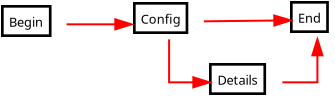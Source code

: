 <?xml version="1.0"?>
<diagram xmlns:dia="http://www.lysator.liu.se/~alla/dia/">
  <diagramdata>
    <attribute name="background">
      <color val="#ffffff"/>
    </attribute>
    <attribute name="paper">
      <composite type="paper">
        <attribute name="name">
          <string>#A4#</string>
        </attribute>
        <attribute name="tmargin">
          <real val="2.82"/>
        </attribute>
        <attribute name="bmargin">
          <real val="2.82"/>
        </attribute>
        <attribute name="lmargin">
          <real val="2.82"/>
        </attribute>
        <attribute name="rmargin">
          <real val="2.82"/>
        </attribute>
        <attribute name="is_portrait">
          <boolean val="true"/>
        </attribute>
        <attribute name="scaling">
          <real val="1"/>
        </attribute>
        <attribute name="fitto">
          <boolean val="false"/>
        </attribute>
      </composite>
    </attribute>
    <attribute name="grid">
      <composite type="grid">
        <attribute name="width_x">
          <real val="1"/>
        </attribute>
        <attribute name="width_y">
          <real val="1"/>
        </attribute>
        <attribute name="visible_x">
          <int val="1"/>
        </attribute>
        <attribute name="visible_y">
          <int val="1"/>
        </attribute>
      </composite>
    </attribute>
    <attribute name="guides">
      <composite type="guides">
        <attribute name="hguides"/>
        <attribute name="vguides"/>
      </composite>
    </attribute>
  </diagramdata>
  <layer name="Background" visible="true">
    <object type="FS - Function" version="0" id="O0">
      <attribute name="obj_pos">
        <point val="-1.25,-0.897"/>
      </attribute>
      <attribute name="obj_bb">
        <rectangle val="-1.3,-0.947;2.012,0.953"/>
      </attribute>
      <attribute name="elem_corner">
        <point val="-1.25,-0.897"/>
      </attribute>
      <attribute name="elem_width">
        <real val="3.212"/>
      </attribute>
      <attribute name="elem_height">
        <real val="1.8"/>
      </attribute>
      <attribute name="text">
        <composite type="text">
          <attribute name="string">
            <string>#Begin#</string>
          </attribute>
          <attribute name="font">
            <font name="Helvetica"/>
          </attribute>
          <attribute name="height">
            <real val="0.8"/>
          </attribute>
          <attribute name="pos">
            <point val="0.356,0.243"/>
          </attribute>
          <attribute name="color">
            <color val="#000000"/>
          </attribute>
          <attribute name="alignment">
            <enum val="1"/>
          </attribute>
        </composite>
      </attribute>
      <attribute name="is_wish">
        <boolean val="false"/>
      </attribute>
      <attribute name="is_user">
        <boolean val="false"/>
      </attribute>
    </object>
    <object type="FS - Function" version="0" id="O1">
      <attribute name="obj_pos">
        <point val="5.35,-1.047"/>
      </attribute>
      <attribute name="obj_bb">
        <rectangle val="5.3,-1.097;8.879,0.803"/>
      </attribute>
      <attribute name="elem_corner">
        <point val="5.35,-1.047"/>
      </attribute>
      <attribute name="elem_width">
        <real val="3.479"/>
      </attribute>
      <attribute name="elem_height">
        <real val="1.8"/>
      </attribute>
      <attribute name="text">
        <composite type="text">
          <attribute name="string">
            <string>#Config#</string>
          </attribute>
          <attribute name="font">
            <font name="Helvetica"/>
          </attribute>
          <attribute name="height">
            <real val="0.8"/>
          </attribute>
          <attribute name="pos">
            <point val="7.089,0.093"/>
          </attribute>
          <attribute name="color">
            <color val="#000000"/>
          </attribute>
          <attribute name="alignment">
            <enum val="1"/>
          </attribute>
        </composite>
      </attribute>
      <attribute name="is_wish">
        <boolean val="false"/>
      </attribute>
      <attribute name="is_user">
        <boolean val="false"/>
      </attribute>
    </object>
    <object type="FS - Function" version="0" id="O2">
      <attribute name="obj_pos">
        <point val="13.2,-1.097"/>
      </attribute>
      <attribute name="obj_bb">
        <rectangle val="13.15,-1.147;15.856,0.753"/>
      </attribute>
      <attribute name="elem_corner">
        <point val="13.2,-1.097"/>
      </attribute>
      <attribute name="elem_width">
        <real val="2.606"/>
      </attribute>
      <attribute name="elem_height">
        <real val="1.8"/>
      </attribute>
      <attribute name="text">
        <composite type="text">
          <attribute name="string">
            <string>#End#</string>
          </attribute>
          <attribute name="font">
            <font name="Helvetica"/>
          </attribute>
          <attribute name="height">
            <real val="0.8"/>
          </attribute>
          <attribute name="pos">
            <point val="14.503,0.043"/>
          </attribute>
          <attribute name="color">
            <color val="#000000"/>
          </attribute>
          <attribute name="alignment">
            <enum val="1"/>
          </attribute>
        </composite>
      </attribute>
      <attribute name="is_wish">
        <boolean val="false"/>
      </attribute>
      <attribute name="is_user">
        <boolean val="false"/>
      </attribute>
    </object>
    <object type="FS - Function" version="0" id="O3">
      <attribute name="obj_pos">
        <point val="9.15,2.003"/>
      </attribute>
      <attribute name="obj_bb">
        <rectangle val="9.1,1.953;12.8,3.853"/>
      </attribute>
      <attribute name="elem_corner">
        <point val="9.15,2.003"/>
      </attribute>
      <attribute name="elem_width">
        <real val="3.6"/>
      </attribute>
      <attribute name="elem_height">
        <real val="1.8"/>
      </attribute>
      <attribute name="text">
        <composite type="text">
          <attribute name="string">
            <string>#Details#</string>
          </attribute>
          <attribute name="font">
            <font name="Helvetica"/>
          </attribute>
          <attribute name="height">
            <real val="0.8"/>
          </attribute>
          <attribute name="pos">
            <point val="10.95,3.143"/>
          </attribute>
          <attribute name="color">
            <color val="#000000"/>
          </attribute>
          <attribute name="alignment">
            <enum val="1"/>
          </attribute>
        </composite>
      </attribute>
      <attribute name="is_wish">
        <boolean val="false"/>
      </attribute>
      <attribute name="is_user">
        <boolean val="false"/>
      </attribute>
    </object>
    <object type="FS - Orthflow" version="0" id="O4">
      <attribute name="obj_pos">
        <point val="7.089,0.753"/>
      </attribute>
      <attribute name="obj_bb">
        <rectangle val="6.239,-0.097;10,3.753"/>
      </attribute>
      <attribute name="orth_points">
        <point val="7.089,0.753"/>
        <point val="7.089,2.903"/>
        <point val="9.15,2.903"/>
        <point val="9.15,2.903"/>
      </attribute>
      <attribute name="orth_orient">
        <enum val="1"/>
        <enum val="0"/>
        <enum val="1"/>
      </attribute>
      <attribute name="text">
        <composite type="text">
          <attribute name="string">
            <string>##</string>
          </attribute>
          <attribute name="font">
            <font name="Helvetica-Oblique"/>
          </attribute>
          <attribute name="height">
            <real val="0.6"/>
          </attribute>
          <attribute name="pos">
            <point val="7.62,1.963"/>
          </attribute>
          <attribute name="color">
            <color val="#ff0000"/>
          </attribute>
          <attribute name="alignment">
            <enum val="1"/>
          </attribute>
        </composite>
      </attribute>
      <attribute name="type">
        <int val="0"/>
      </attribute>
      <connections>
        <connection handle="0" to="O1" connection="6"/>
        <connection handle="1" to="O3" connection="3"/>
      </connections>
    </object>
    <object type="FS - Orthflow" version="0" id="O5">
      <attribute name="obj_pos">
        <point val="12.75,2.903"/>
      </attribute>
      <attribute name="obj_bb">
        <rectangle val="11.9,-0.147;15.353,3.753"/>
      </attribute>
      <attribute name="orth_points">
        <point val="12.75,2.903"/>
        <point val="12.75,2.903"/>
        <point val="14.503,2.903"/>
        <point val="14.503,0.703"/>
      </attribute>
      <attribute name="orth_orient">
        <enum val="1"/>
        <enum val="0"/>
        <enum val="1"/>
      </attribute>
      <attribute name="text">
        <composite type="text">
          <attribute name="string">
            <string>##</string>
          </attribute>
          <attribute name="font">
            <font name="Helvetica-Oblique"/>
          </attribute>
          <attribute name="height">
            <real val="0.6"/>
          </attribute>
          <attribute name="pos">
            <point val="13.126,1.963"/>
          </attribute>
          <attribute name="color">
            <color val="#ff0000"/>
          </attribute>
          <attribute name="alignment">
            <enum val="1"/>
          </attribute>
        </composite>
      </attribute>
      <attribute name="type">
        <int val="0"/>
      </attribute>
      <connections>
        <connection handle="0" to="O3" connection="4"/>
        <connection handle="1" to="O2" connection="6"/>
      </connections>
    </object>
    <object type="FS - Flow" version="0" id="O6">
      <attribute name="obj_pos">
        <point val="1.962,0.003"/>
      </attribute>
      <attribute name="obj_bb">
        <rectangle val="1.112,-1.027;6.1,1.273"/>
      </attribute>
      <attribute name="conn_endpoints">
        <point val="1.962,0.003"/>
        <point val="5.25,0.003"/>
      </attribute>
      <attribute name="text">
        <composite type="text">
          <attribute name="string">
            <string>##</string>
          </attribute>
          <attribute name="font">
            <font name="Helvetica-Oblique"/>
          </attribute>
          <attribute name="height">
            <real val="0.6"/>
          </attribute>
          <attribute name="pos">
            <point val="3.606,0.303"/>
          </attribute>
          <attribute name="color">
            <color val="#ff0000"/>
          </attribute>
          <attribute name="alignment">
            <enum val="1"/>
          </attribute>
        </composite>
      </attribute>
      <attribute name="type">
        <int val="0"/>
      </attribute>
      <connections>
        <connection handle="0" to="O0" connection="4"/>
      </connections>
    </object>
    <object type="FS - Flow" version="0" id="O7">
      <attribute name="obj_pos">
        <point val="8.829,-0.147"/>
      </attribute>
      <attribute name="obj_bb">
        <rectangle val="7.979,-1.802;14.05,0.703"/>
      </attribute>
      <attribute name="conn_endpoints">
        <point val="8.829,-0.147"/>
        <point val="13.2,-0.197"/>
      </attribute>
      <attribute name="text">
        <composite type="text">
          <attribute name="string">
            <string>##</string>
          </attribute>
          <attribute name="font">
            <font name="Helvetica-Oblique"/>
          </attribute>
          <attribute name="height">
            <real val="0.6"/>
          </attribute>
          <attribute name="pos">
            <point val="11.011,-0.472"/>
          </attribute>
          <attribute name="color">
            <color val="#ff0000"/>
          </attribute>
          <attribute name="alignment">
            <enum val="1"/>
          </attribute>
        </composite>
      </attribute>
      <attribute name="type">
        <int val="0"/>
      </attribute>
      <connections>
        <connection handle="0" to="O1" connection="4"/>
        <connection handle="1" to="O2" connection="3"/>
      </connections>
    </object>
  </layer>
</diagram>
